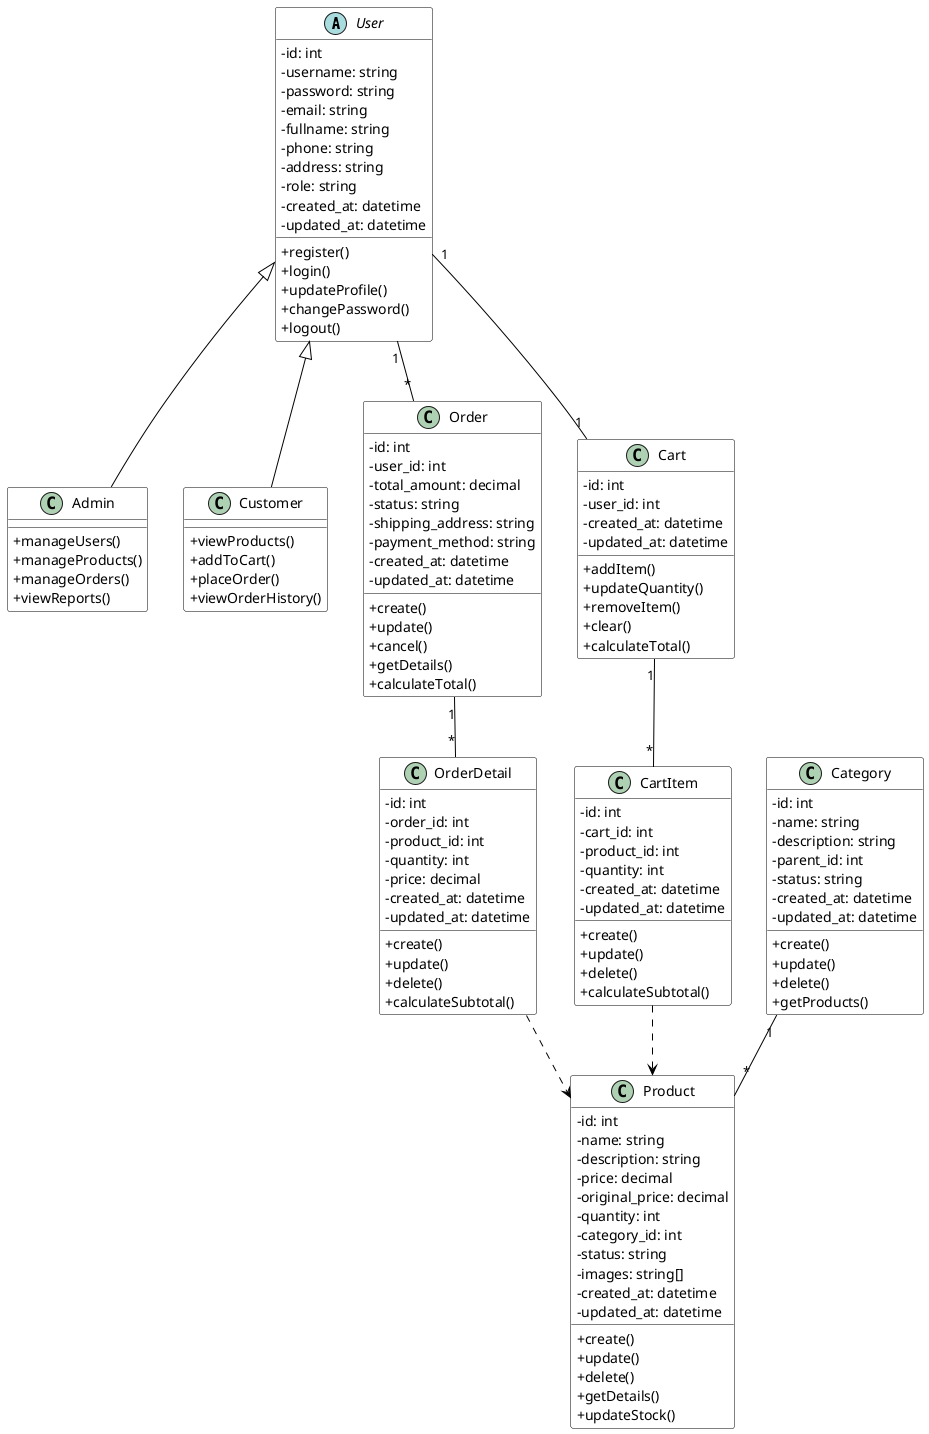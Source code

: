 http://www.plantuml.com/plantuml/uml/
@startuml Second Hand Clothing Website

' Style definitions
skinparam classAttributeIconSize 0
skinparam class {
    BackgroundColor White
    ArrowColor Black
    BorderColor Black
}

' Classes
abstract class User {
    -id: int
    -username: string
    -password: string
    -email: string
    -fullname: string
    -phone: string
    -address: string
    -role: string
    -created_at: datetime
    -updated_at: datetime
    +register()
    +login()
    +updateProfile()
    +changePassword()
    +logout()
}

class Admin {
    +manageUsers()
    +manageProducts()
    +manageOrders()
    +viewReports()
}

class Customer {
    +viewProducts()
    +addToCart()
    +placeOrder()
    +viewOrderHistory()
}

class Product {
    -id: int
    -name: string
    -description: string
    -price: decimal
    -original_price: decimal
    -quantity: int
    -category_id: int
    -status: string
    -images: string[]
    -created_at: datetime
    -updated_at: datetime
    +create()
    +update()
    +delete()
    +getDetails()
    +updateStock()
}

class Category {
    -id: int
    -name: string
    -description: string
    -parent_id: int
    -status: string
    -created_at: datetime
    -updated_at: datetime
    +create()
    +update()
    +delete()
    +getProducts()
}

class Order {
    -id: int
    -user_id: int
    -total_amount: decimal
    -status: string
    -shipping_address: string
    -payment_method: string
    -created_at: datetime
    -updated_at: datetime
    +create()
    +update()
    +cancel()
    +getDetails()
    +calculateTotal()
}

class OrderDetail {
    -id: int
    -order_id: int
    -product_id: int
    -quantity: int
    -price: decimal
    -created_at: datetime
    -updated_at: datetime
    +create()
    +update()
    +delete()
    +calculateSubtotal()
}

class Cart {
    -id: int
    -user_id: int
    -created_at: datetime
    -updated_at: datetime
    +addItem()
    +updateQuantity()
    +removeItem()
    +clear()
    +calculateTotal()
}

class CartItem {
    -id: int
    -cart_id: int
    -product_id: int
    -quantity: int
    -created_at: datetime
    -updated_at: datetime
    +create()
    +update()
    +delete()
    +calculateSubtotal()
}

' Relationships
User <|-- Admin
User <|-- Customer
User "1" -- "1" Cart
User "1" -- "*" Order
Cart "1" -- "*" CartItem
Order "1" -- "*" OrderDetail
Category "1" -- "*" Product
CartItem ..> Product
OrderDetail ..> Product

@enduml 